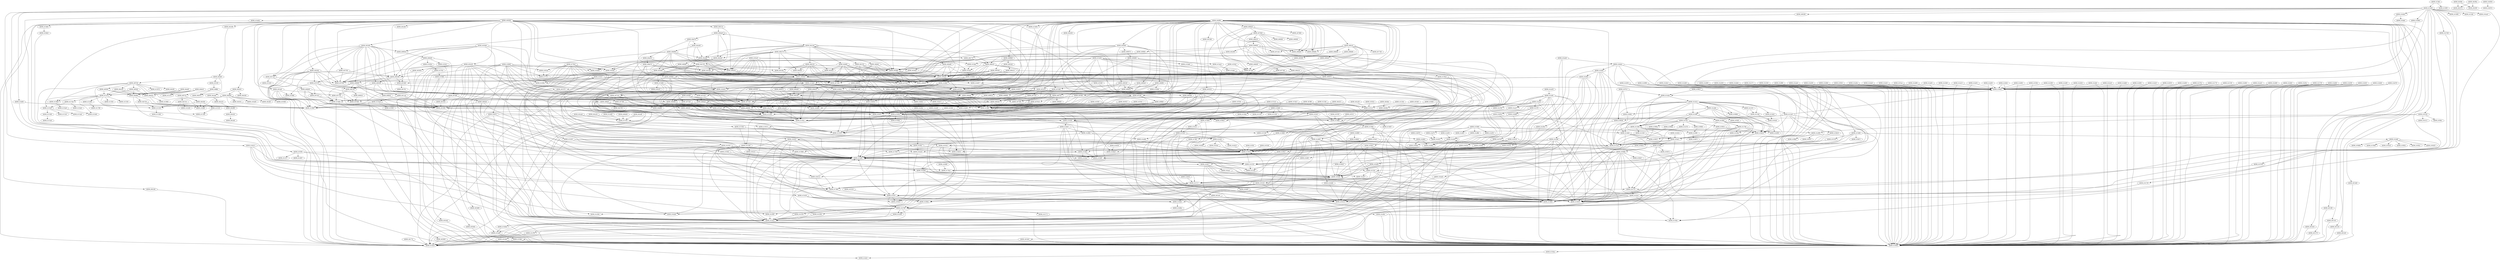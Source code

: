 DiGraph CallGraph{
ADDR_41d3af->ADDR_413625
ADDR_41e082->ADDR_41dc67
ADDR_41e082->ADDR_415b3a
ADDR_41e082->ADDR_41bb3e
ADDR_41e082->ADDR_41e2d8
ADDR_41e082->ADDR_415b8c
ADDR_41e082->ADDR_413625
ADDR_41e082->ADDR_41e39c
ADDR_41f3a0->ADDR_412ff9
ADDR_41f3a0->ADDR_407aa0
ADDR_41e878->ADDR_41968c
ADDR_41e878->ADDR_413004
ADDR_41d870->ADDR_41e432
ADDR_40eef0->ADDR_40e620
ADDR_40eef0->ADDR_412a70
ADDR_40eef0->ADDR_40e860
ADDR_40eef0->ADDR_412c70
ADDR_415680->ADDR_41af72
ADDR_415680->ADDR_41af59
ADDR_415680->ADDR_41af8b
ADDR_415680->ADDR_41c4b5
ADDR_415680->ADDR_41af42
ADDR_415680->ADDR_41a000
ADDR_415680->ADDR_413004
ADDR_41e39c->ADDR_413625
ADDR_4131c2->ADDR_413148
ADDR_41519c->ADDR_415665
ADDR_41519c->ADDR_415620
ADDR_41519c->ADDR_41a427
ADDR_41519c->ADDR_419c1d
ADDR_41519c->ADDR_419cf6
ADDR_413e04->ADDR_4131f4
ADDR_413e04->ADDR_4142f1
ADDR_413e04->ADDR_413f3a
ADDR_413e04->ADDR_41398b
ADDR_413e04->ADDR_4130de
ADDR_413e04->ADDR_4195d7
ADDR_41be17->ADDR_41bd01
ADDR_407130->ADDR_407d00
ADDR_407130->ADDR_413d0c
ADDR_41ef28->ADDR_41968c
ADDR_41ef28->ADDR_413004
ADDR_41e998->ADDR_41968c
ADDR_41e998->ADDR_413004
ADDR_4125e0->ADDR_412580
ADDR_4125e0->ADDR_4114a0
ADDR_4125e0->ADDR_4113c0
ADDR_41af8b->ADDR_41ae50
ADDR_40c650->ADDR_4068d0
ADDR_41da2d->ADDR_415b8c
ADDR_41da2d->ADDR_415b3a
ADDR_41da2d->ADDR_415b9f
ADDR_41c5a9->ADDR_41968c
ADDR_41c5a9->ADDR_413f3a
ADDR_41c5a9->ADDR_419b33
ADDR_41c5a9->ADDR_4199e3
ADDR_41c5a9->ADDR_419b20
ADDR_41c5a9->ADDR_4152c9
ADDR_41c5a9->ADDR_413004
ADDR_411d00->ADDR_411780
ADDR_41f200->ADDR_401000
ADDR_41f200->ADDR_41398b
ADDR_41c06a->ADDR_41bf15
ADDR_41e6a5->ADDR_41968c
ADDR_41e6a5->ADDR_413004
ADDR_41c4b5->ADDR_415665
ADDR_41c4b5->ADDR_415620
ADDR_41c4b5->ADDR_419631
ADDR_41c4b5->ADDR_419ae7
ADDR_413da7->ADDR_412ff9
ADDR_413da7->ADDR_413d97
ADDR_40af60->ADDR_40c5d0
ADDR_40af60->ADDR_412ff9
ADDR_40af60->ADDR_4068c0
ADDR_40af60->ADDR_40c650
ADDR_40af60->ADDR_403860
ADDR_40af60->ADDR_4068d0
ADDR_40af60->ADDR_4074c0
ADDR_40af60->ADDR_406a40
ADDR_40af60->ADDR_4073e0
ADDR_412e59->ADDR_41494a
ADDR_412e59->ADDR_41479b
ADDR_412e59->ADDR_4144b5
ADDR_419b33->ADDR_415620
ADDR_419b33->ADDR_419ae7
ADDR_413bc5->ADDR_415b3a
ADDR_413bc5->ADDR_41510e
ADDR_413bc5->ADDR_4178a5
ADDR_413bc5->ADDR_413625
ADDR_413bc5->ADDR_415bb2
ADDR_413bc5->ADDR_415b8c
ADDR_413bc5->ADDR_41519c
ADDR_413bc5->ADDR_4152c9
ADDR_419c34->ADDR_415620
ADDR_419c34->ADDR_415b8c
ADDR_419c34->ADDR_417860
ADDR_419c34->ADDR_413625
ADDR_419c34->ADDR_419c1d
ADDR_419c34->ADDR_415665
ADDR_419c34->ADDR_41479b
ADDR_419c34->ADDR_419cf6
ADDR_419c34->ADDR_41494a
ADDR_419c34->ADDR_4144b5
ADDR_4068d0->ADDR_409d70
ADDR_4068d0->ADDR_407540
ADDR_4068d0->ADDR_412ff9
ADDR_4068d0->ADDR_407590
ADDR_4068d0->ADDR_408ad0
ADDR_4068d0->ADDR_4074c0
ADDR_401b50->ADDR_413004
ADDR_41494a->ADDR_41479b
ADDR_41494a->ADDR_41a3e8
ADDR_413148->ADDR_413625
ADDR_407e50->ADDR_40ca7b
ADDR_407e50->ADDR_4084a0
ADDR_406810->ADDR_404f80
ADDR_406810->ADDR_4071c0
ADDR_406810->ADDR_4075d0
ADDR_40c8ee->ADDR_412ff9
ADDR_40c8ee->ADDR_40c84e
ADDR_407d10->ADDR_407d00
ADDR_407d10->ADDR_413d0c
ADDR_41ecd8->ADDR_41968c
ADDR_41ecd8->ADDR_413004
ADDR_40ebc0->ADDR_40e620
ADDR_40ebc0->ADDR_412a70
ADDR_40ebc0->ADDR_40e860
ADDR_40ebc0->ADDR_412c70
ADDR_41db5c->ADDR_41e04c
ADDR_408fa0->ADDR_40a730
ADDR_408fa0->ADDR_407ea0
ADDR_408fa0->ADDR_412ff9
ADDR_408fa0->ADDR_413f3a
ADDR_408fa0->ADDR_40a660
ADDR_408fa0->ADDR_40ca7b
ADDR_408fa0->ADDR_413220
ADDR_41e2d8->ADDR_415620
ADDR_41e2d8->ADDR_41da96
ADDR_41e2d8->ADDR_415b3a
ADDR_41e2d8->ADDR_41e23c
ADDR_41e2d8->ADDR_41db35
ADDR_41e2d8->ADDR_415665
ADDR_41e2d8->ADDR_415b8c
ADDR_41e2d8->ADDR_415b9f
ADDR_40cac8->ADDR_413f3a
ADDR_40cac8->ADDR_413166
ADDR_413d81->ADDR_4194b2
ADDR_408920->ADDR_407d00
ADDR_41dd17->ADDR_415620
ADDR_41dd17->ADDR_41bb0f
ADDR_41dd17->ADDR_419cf6
ADDR_41dd17->ADDR_415665
ADDR_41dd17->ADDR_419c1d
ADDR_41dd17->ADDR_41dccf
ADDR_41dd17->ADDR_41baa1
ADDR_41dccf->ADDR_41dc67
ADDR_41dccf->ADDR_41dd17
ADDR_41dccf->ADDR_41e163
ADDR_41dccf->ADDR_41bb3e
ADDR_40c9fe->ADDR_40c974
ADDR_40c9fe->ADDR_40c90f
ADDR_402d80->ADDR_413004
ADDR_412520->ADDR_411340
ADDR_401fe0->ADDR_4131c2
ADDR_41f3fc->ADDR_413625
ADDR_416c1e->ADDR_415b8c
ADDR_416c1e->ADDR_4195d7
ADDR_41e163->ADDR_415620
ADDR_41e163->ADDR_41da96
ADDR_41e163->ADDR_415b3a
ADDR_41e163->ADDR_41db35
ADDR_41e163->ADDR_415665
ADDR_41e163->ADDR_415b8c
ADDR_41e163->ADDR_41da2d
ADDR_41e163->ADDR_415b9f
ADDR_41e609->ADDR_41968c
ADDR_41e609->ADDR_413004
ADDR_4020f0->ADDR_412ff9
ADDR_4020f0->ADDR_407350
ADDR_4020f0->ADDR_40ca7b
ADDR_4020f0->ADDR_408e80
ADDR_4020f0->ADDR_4084a0
ADDR_4020f0->ADDR_413f90
ADDR_4020f0->ADDR_413ec0
ADDR_413c93->ADDR_415b8c
ADDR_413c93->ADDR_41793f
ADDR_413c93->ADDR_419243
ADDR_413c93->ADDR_413ec0
ADDR_407aa0->ADDR_412ff9
ADDR_407aa0->ADDR_4074c0
ADDR_407aa0->ADDR_406a40
ADDR_414739->ADDR_4145cd
ADDR_4127e0->ADDR_4116a0
ADDR_4127e0->ADDR_4125e0
ADDR_419931->ADDR_4152c9
ADDR_419931->ADDR_419b33
ADDR_41aa27->ADDR_415d39
ADDR_404260->ADDR_413ec0
ADDR_404260->ADDR_412ff9
ADDR_404260->ADDR_407350
ADDR_404260->ADDR_407070
ADDR_404260->ADDR_407050
ADDR_404260->ADDR_408e80
ADDR_404260->ADDR_413f90
ADDR_404260->ADDR_413004
ADDR_404260->ADDR_406590
ADDR_4075d0->ADDR_407ef0
ADDR_4075d0->ADDR_40ca7b
ADDR_4029b0->ADDR_407380
ADDR_4029b0->ADDR_412ff9
ADDR_4029b0->ADDR_407350
ADDR_4029b0->ADDR_407070
ADDR_4029b0->ADDR_407050
ADDR_4029b0->ADDR_408950
ADDR_4029b0->ADDR_406590
ADDR_40a140->ADDR_40af60
ADDR_40a140->ADDR_40b570
ADDR_40a140->ADDR_40c220
ADDR_40a140->ADDR_40bfe0
ADDR_40a140->ADDR_404ed0
ADDR_40a140->ADDR_40aed0
ADDR_40a140->ADDR_409a50
ADDR_40a140->ADDR_40a140
ADDR_40a140->ADDR_40b250
ADDR_40a140->ADDR_403860
ADDR_40a140->ADDR_4073e0
ADDR_40a140->ADDR_40be20
ADDR_40a140->ADDR_40a5e0
ADDR_4080a0->ADDR_401000
ADDR_4080a0->ADDR_401070
ADDR_4080a0->ADDR_408630
ADDR_41af59->ADDR_41d985
ADDR_414e4b->ADDR_4178a5
ADDR_4041d0->ADDR_413ec0
ADDR_40ffb0->ADDR_40f710
ADDR_40ffb0->ADDR_40e670
ADDR_40f300->ADDR_40e620
ADDR_40f300->ADDR_412a70
ADDR_40f300->ADDR_40e860
ADDR_41a6e7->ADDR_415620
ADDR_41a6e7->ADDR_414757
ADDR_41a6e7->ADDR_41a69a
ADDR_41a6e7->ADDR_419cf6
ADDR_41a6e7->ADDR_415665
ADDR_41a6e7->ADDR_4152c9
ADDR_41a6e7->ADDR_419c1d
ADDR_401270->ADDR_413004
ADDR_41d743->ADDR_41d00f
ADDR_41d743->ADDR_4142f1
ADDR_41d743->ADDR_413ec0
ADDR_41d743->ADDR_41e020
ADDR_41d743->ADDR_413004
ADDR_402830->ADDR_413004
ADDR_402830->ADDR_406590
ADDR_403c80->ADDR_408690
ADDR_403c80->ADDR_412ff9
ADDR_403c80->ADDR_408fa0
ADDR_403c80->ADDR_4010d0
ADDR_403c80->ADDR_4027a0
ADDR_403c80->ADDR_407350
ADDR_403c80->ADDR_407050
ADDR_403c80->ADDR_408950
ADDR_403c80->ADDR_4072c0
ADDR_403c80->ADDR_413f90
ADDR_403c80->ADDR_413ec0
ADDR_403c80->ADDR_408160
ADDR_403c80->ADDR_413004
ADDR_4088c0->ADDR_401000
ADDR_41f339->ADDR_41398b
ADDR_401d40->ADDR_413ec0
ADDR_401d40->ADDR_413004
ADDR_411320->ADDR_411060
ADDR_41e23c->ADDR_41d9a7
ADDR_41e23c->ADDR_41da2d
ADDR_41e23c->ADDR_415bb2
ADDR_41d9a7->ADDR_415b8c
ADDR_41d9a7->ADDR_415b9f
ADDR_409960->ADDR_413e04
ADDR_409960->ADDR_407910
ADDR_409960->ADDR_404f80
ADDR_409960->ADDR_413166
ADDR_409960->ADDR_413f3a
ADDR_409960->ADDR_4073e0
ADDR_40ca59->ADDR_4131c2
ADDR_4178f1->ADDR_419243
ADDR_41a7f3->ADDR_41d6fd
ADDR_41a7f3->ADDR_413ec0
ADDR_41a7f3->ADDR_41d82a
ADDR_41a7f3->ADDR_413004
ADDR_41bf15->ADDR_415b8c
ADDR_41bf15->ADDR_415d39
ADDR_41bf15->ADDR_415b3a
ADDR_41bf15->ADDR_413ec0
ADDR_40cb36->ADDR_413e04
ADDR_402900->ADDR_413ec0
ADDR_402900->ADDR_413004
ADDR_41d516->ADDR_41d00f
ADDR_41d516->ADDR_4142f1
ADDR_41d516->ADDR_41e020
ADDR_41d516->ADDR_413004
ADDR_409ed0->ADDR_412ff9
ADDR_40caab->ADDR_4131f4
ADDR_41ed58->ADDR_41968c
ADDR_41ed58->ADDR_413004
ADDR_41dbcb->ADDR_415620
ADDR_41dbcb->ADDR_419cf6
ADDR_41dbcb->ADDR_415665
ADDR_41dbcb->ADDR_41e0ef
ADDR_41dbcb->ADDR_413625
ADDR_41dbcb->ADDR_419c1d
ADDR_41318d->ADDR_413108
ADDR_41318d->ADDR_413148
ADDR_41ebd4->ADDR_41968c
ADDR_41ebd4->ADDR_413004
ADDR_41ec72->ADDR_41968c
ADDR_41ec72->ADDR_413004
ADDR_40e560->ADDR_410df0
ADDR_40e560->ADDR_412520
ADDR_40e560->ADDR_411320
ADDR_41e540->ADDR_41968c
ADDR_41e540->ADDR_413004
ADDR_41ef88->ADDR_41968c
ADDR_41ef88->ADDR_413004
ADDR_403a30->ADDR_402830
ADDR_403a30->ADDR_402d80
ADDR_403a30->ADDR_413625
ADDR_403a30->ADDR_412ff9
ADDR_403a30->ADDR_4028a0
ADDR_403a30->ADDR_402e40
ADDR_403a30->ADDR_407350
ADDR_403a30->ADDR_407bf0
ADDR_403a30->ADDR_407050
ADDR_403a30->ADDR_402640
ADDR_403a30->ADDR_4072c0
ADDR_403a30->ADDR_413f90
ADDR_403a30->ADDR_402900
ADDR_403a30->ADDR_413004
ADDR_41c2e6->ADDR_419540
ADDR_40cbf0->ADDR_4101f0
ADDR_40cbf0->ADDR_40f740
ADDR_40cbf0->ADDR_40e670
ADDR_415bd5->ADDR_41b989
ADDR_415bd5->ADDR_41b8ea
ADDR_415bd5->ADDR_41b816
ADDR_415bd5->ADDR_41bb3e
ADDR_415bd5->ADDR_415b8c
ADDR_415bd5->ADDR_41b02f
ADDR_415bd5->ADDR_41b933
ADDR_41eaed->ADDR_41968c
ADDR_41eaed->ADDR_413004
ADDR_41986b->ADDR_419b33
ADDR_4139a2->ADDR_415b8c
ADDR_4139a2->ADDR_415bd5
ADDR_4139a2->ADDR_415b3a
ADDR_41ed28->ADDR_41968c
ADDR_41ed28->ADDR_413004
ADDR_4077d0->ADDR_4074c0
ADDR_4077d0->ADDR_406a40
ADDR_4077d0->ADDR_407650
ADDR_41d82a->ADDR_415d39
ADDR_41d82a->ADDR_41d743
ADDR_401000->ADDR_413f3a
ADDR_40b890->ADDR_40c460
ADDR_40b890->ADDR_40aed0
ADDR_40b890->ADDR_409a50
ADDR_40b890->ADDR_4068c0
ADDR_40b890->ADDR_403860
ADDR_40b890->ADDR_412ff9
ADDR_40b890->ADDR_4074c0
ADDR_40b890->ADDR_406a40
ADDR_40b890->ADDR_4073e0
ADDR_415ae8->ADDR_4159bf
ADDR_408810->ADDR_407d00
ADDR_408810->ADDR_413d0c
ADDR_40c540->ADDR_4068d0
ADDR_41b816->ADDR_415620
ADDR_41b816->ADDR_41da96
ADDR_41b816->ADDR_415b3a
ADDR_41b816->ADDR_41db35
ADDR_41b816->ADDR_415665
ADDR_41b816->ADDR_415b8c
ADDR_41b816->ADDR_415b9f
ADDR_41b816->ADDR_41b119
ADDR_41f1d0->ADDR_41398b
ADDR_41f1d0->ADDR_407d80
ADDR_41d6fd->ADDR_415d39
ADDR_41d6fd->ADDR_41d516
ADDR_41e8b8->ADDR_41968c
ADDR_41e8b8->ADDR_413004
ADDR_40ca5e->ADDR_4131f4
ADDR_4087a0->ADDR_40cac8
ADDR_4087a0->ADDR_413220
ADDR_413004->ADDR_4158aa
ADDR_4093f0->ADDR_4068d0
ADDR_41f280->ADDR_41398b
ADDR_41f280->ADDR_413f3a
ADDR_41f280->ADDR_413166
ADDR_41f280->ADDR_413e04
ADDR_413b1f->ADDR_413b00
ADDR_413b1f->ADDR_4152c9
ADDR_413b1f->ADDR_414723
ADDR_413b1f->ADDR_415620
ADDR_41e020->ADDR_41dba0
ADDR_41f041->ADDR_41968c
ADDR_41f041->ADDR_413004
ADDR_4158aa->ADDR_41afa2
ADDR_4185ad->ADDR_417972
ADDR_414748->ADDR_4145cd
ADDR_41d8d5->ADDR_41d9a4
ADDR_41d8d5->ADDR_41d985
ADDR_413b60->ADDR_41510e
ADDR_413b60->ADDR_4150ee
ADDR_413b60->ADDR_413b1f
ADDR_413b60->ADDR_415142
ADDR_413b60->ADDR_4152e3
ADDR_413b60->ADDR_415108
ADDR_415e56->ADDR_41bd01
ADDR_415e56->ADDR_415d39
ADDR_415e56->ADDR_415b3a
ADDR_415e56->ADDR_417860
ADDR_415e56->ADDR_41be31
ADDR_415e56->ADDR_416a80
ADDR_415e56->ADDR_413625
ADDR_415e56->ADDR_415b8c
ADDR_415e56->ADDR_415def
ADDR_415e56->ADDR_41be80
ADDR_415e56->ADDR_41bceb
ADDR_415e56->ADDR_415dc0
ADDR_415e56->ADDR_413004
ADDR_408630->ADDR_408810
ADDR_408630->ADDR_408890
ADDR_40e860->ADDR_413f90
ADDR_40e860->ADDR_40e750
ADDR_40e860->ADDR_413ec0
ADDR_415b9f->ADDR_415250
ADDR_4178a5->ADDR_416c1e
ADDR_41ea9a->ADDR_41968c
ADDR_41ea9a->ADDR_413004
ADDR_406590->ADDR_408160
ADDR_406590->ADDR_408690
ADDR_406590->ADDR_4010d0
ADDR_406590->ADDR_407050
ADDR_40cc90->ADDR_40cbf0
ADDR_41d00f->ADDR_413625
ADDR_41bb0f->ADDR_419c1d
ADDR_409d70->ADDR_404f80
ADDR_409d70->ADDR_409ed0
ADDR_409d70->ADDR_413f3a
ADDR_409d70->ADDR_408200
ADDR_408450->ADDR_413f3a
ADDR_408450->ADDR_413166
ADDR_408450->ADDR_413e04
ADDR_41c78e->ADDR_415620
ADDR_41c78e->ADDR_41e000
ADDR_41c78e->ADDR_413220
ADDR_41c78e->ADDR_419b33
ADDR_41c78e->ADDR_415665
ADDR_41c78e->ADDR_419ae7
ADDR_41c78e->ADDR_41c50a
ADDR_4136bf->ADDR_415b8c
ADDR_4136bf->ADDR_415bd5
ADDR_4136bf->ADDR_415b3a
ADDR_41be69->ADDR_41be31
ADDR_41e4a0->ADDR_41968c
ADDR_41e4a0->ADDR_413004
ADDR_419ae7->ADDR_415665
ADDR_419ae7->ADDR_415620
ADDR_419ae7->ADDR_41cfdc
ADDR_419ae7->ADDR_4152c9
ADDR_412580->ADDR_4123a0
ADDR_41515f->ADDR_419bc6
ADDR_41af26->ADDR_41ae50
ADDR_413d0c->ADDR_415b8c
ADDR_413d0c->ADDR_413f90
ADDR_413d0c->ADDR_415b3a
ADDR_413d0c->ADDR_413ec0
ADDR_40bfe0->ADDR_412ff9
ADDR_40bfe0->ADDR_4068c0
ADDR_40bfe0->ADDR_403860
ADDR_40bfe0->ADDR_4074c0
ADDR_40bfe0->ADDR_406a40
ADDR_40bfe0->ADDR_4073e0
ADDR_402ae0->ADDR_401000
ADDR_402ae0->ADDR_413e04
ADDR_402ae0->ADDR_407130
ADDR_402ae0->ADDR_412ff9
ADDR_402ae0->ADDR_413f90
ADDR_402ae0->ADDR_41369f
ADDR_41398b->ADDR_41394f
ADDR_41d418->ADDR_413625
ADDR_41ddfa->ADDR_41b989
ADDR_41ddfa->ADDR_41b8ea
ADDR_41ddfa->ADDR_41b816
ADDR_41ddfa->ADDR_41bb3e
ADDR_41ddfa->ADDR_415b8c
ADDR_41ddfa->ADDR_41b02f
ADDR_41ddfa->ADDR_41b933
ADDR_414df3->ADDR_413f90
ADDR_414df3->ADDR_417860
ADDR_407ea0->ADDR_413f3a
ADDR_407ea0->ADDR_413166
ADDR_407ea0->ADDR_413e04
ADDR_41cb14->ADDR_41c4b5
ADDR_41cb14->ADDR_41986b
ADDR_41cb14->ADDR_41ca0d
ADDR_41cb14->ADDR_413f3a
ADDR_41cb14->ADDR_41c99f
ADDR_41cb14->ADDR_41c533
ADDR_41cb14->ADDR_419638
ADDR_41cb14->ADDR_419b33
ADDR_41cb14->ADDR_413166
ADDR_41cb14->ADDR_419ae7
ADDR_41cb14->ADDR_41e000
ADDR_41cb14->ADDR_41c5a9
ADDR_41cb14->ADDR_41c2e6
ADDR_41cb14->ADDR_4152c9
ADDR_41cb14->ADDR_41c394
ADDR_41cb14->ADDR_413dc8
ADDR_4137b5->ADDR_415b8c
ADDR_4137b5->ADDR_415b3a
ADDR_4137b5->ADDR_4136bf
ADDR_413d01->ADDR_412ff9
ADDR_407650->ADDR_412ff9
ADDR_41dc67->ADDR_41b816
ADDR_41dc67->ADDR_41bb3e
ADDR_41a0bc->ADDR_4150dc
ADDR_41a0bc->ADDR_413004
ADDR_41ba60->ADDR_419cf6
ADDR_41cf90->ADDR_41d97c
ADDR_407d00->ADDR_401000
ADDR_406f90->ADDR_401000
ADDR_406f90->ADDR_408630
ADDR_406f90->ADDR_413d0c
ADDR_406f90->ADDR_41384b
ADDR_41cfdc->ADDR_4159bf
ADDR_41cfdc->ADDR_419d8b
ADDR_41cfdc->ADDR_414723
ADDR_41cfdc->ADDR_419d7e
ADDR_41a78f->ADDR_413ec0
ADDR_41990a->ADDR_4152c9
ADDR_40c952->ADDR_412ff9
ADDR_4028a0->ADDR_413004
ADDR_4028a0->ADDR_406590
ADDR_41470d->ADDR_4145cd
ADDR_40f5b0->ADDR_40e620
ADDR_40f5b0->ADDR_412a70
ADDR_40f5b0->ADDR_40e860
ADDR_4144df->ADDR_419f2e
ADDR_4144df->ADDR_419d29
ADDR_4144df->ADDR_4150dc
ADDR_4144df->ADDR_419b6b
ADDR_4144df->ADDR_4159b0
ADDR_4144df->ADDR_4195c8
ADDR_4144df->ADDR_419f3d
ADDR_41ee41->ADDR_41968c
ADDR_41ee41->ADDR_413004
ADDR_41a69a->ADDR_41a427
ADDR_41a69a->ADDR_41a4b6
ADDR_41a69a->ADDR_41a54f
ADDR_40cf10->ADDR_413f90
ADDR_413d97->ADDR_4194cc
ADDR_414b13->ADDR_4178a5
ADDR_414b13->ADDR_41a36a
ADDR_414b13->ADDR_41a385
ADDR_414b13->ADDR_413625
ADDR_414b13->ADDR_415ae8
ADDR_40c460->ADDR_404f80
ADDR_40c460->ADDR_4068d0
ADDR_40c460->ADDR_4073e0
ADDR_41f1aa->ADDR_41968c
ADDR_41f1aa->ADDR_413004
ADDR_402410->ADDR_407230
ADDR_402410->ADDR_4082e0
ADDR_402410->ADDR_413ec0
ADDR_402410->ADDR_40ca7b
ADDR_402410->ADDR_409ed0
ADDR_40b250->ADDR_40c6e0
ADDR_40b250->ADDR_412ff9
ADDR_40b250->ADDR_40c540
ADDR_40b250->ADDR_4068c0
ADDR_40b250->ADDR_403860
ADDR_40b250->ADDR_4068d0
ADDR_40b250->ADDR_4074c0
ADDR_40b250->ADDR_406a40
ADDR_40b250->ADDR_4073e0
ADDR_41ed90->ADDR_41968c
ADDR_41ed90->ADDR_413004
ADDR_4197cc->ADDR_419638
ADDR_4197cc->ADDR_41cea6
ADDR_4197cc->ADDR_4196f5
ADDR_4197cc->ADDR_413004
ADDR_40c6e0->ADDR_4068d0
ADDR_4196f5->ADDR_4152c9
ADDR_41ca0d->ADDR_4196f5
ADDR_41ca0d->ADDR_41986b
ADDR_41ca0d->ADDR_41c99f
ADDR_41ca0d->ADDR_419b33
ADDR_41ca0d->ADDR_4150dc
ADDR_41ca0d->ADDR_4152c9
ADDR_40b770->ADDR_40be20
ADDR_4144d6->ADDR_419c1d
ADDR_4082e0->ADDR_413e04
ADDR_4082e0->ADDR_407ea0
ADDR_4082e0->ADDR_412ff9
ADDR_4082e0->ADDR_413166
ADDR_4082e0->ADDR_413f3a
ADDR_4082e0->ADDR_413f90
ADDR_4091b0->ADDR_409c10
ADDR_41860f->ADDR_415d39
ADDR_41860f->ADDR_415b3a
ADDR_41860f->ADDR_417860
ADDR_41860f->ADDR_417972
ADDR_41860f->ADDR_41c06a
ADDR_41860f->ADDR_41be31
ADDR_41860f->ADDR_416a80
ADDR_41860f->ADDR_413625
ADDR_41860f->ADDR_415b8c
ADDR_41860f->ADDR_41be80
ADDR_41860f->ADDR_41bb3e
ADDR_41860f->ADDR_41bceb
ADDR_41860f->ADDR_4185ad
ADDR_41860f->ADDR_413004
ADDR_4015f0->ADDR_413004
ADDR_41b933->ADDR_415b8c
ADDR_41b933->ADDR_415b3a
ADDR_40a070->ADDR_40a750
ADDR_40a070->ADDR_40ae20
ADDR_40a070->ADDR_40acd0
ADDR_402700->ADDR_413004
ADDR_402700->ADDR_407050
ADDR_402700->ADDR_406590
ADDR_41f41b->ADDR_4131c2
ADDR_41ae26->ADDR_41ac8c
ADDR_409600->ADDR_409870
ADDR_409600->ADDR_406b80
ADDR_409600->ADDR_40a580
ADDR_409600->ADDR_406b60
ADDR_409600->ADDR_409960
ADDR_409600->ADDR_409f00
ADDR_409600->ADDR_407cc0
ADDR_409600->ADDR_413f3a
ADDR_409600->ADDR_406c20
ADDR_409600->ADDR_4077d0
ADDR_41382e->ADDR_4137b5
ADDR_408000->ADDR_413f3a
ADDR_408000->ADDR_413166
ADDR_408000->ADDR_413e04
ADDR_41bd01->ADDR_415b8c
ADDR_41bd01->ADDR_415d39
ADDR_41bd01->ADDR_41be31
ADDR_406ba0->ADDR_407860
ADDR_406ba0->ADDR_412ff9
ADDR_406ba0->ADDR_4076b0
ADDR_406ba0->ADDR_406b00
ADDR_406ba0->ADDR_407aa0
ADDR_403350->ADDR_412ff9
ADDR_403350->ADDR_406720
ADDR_403350->ADDR_407350
ADDR_403350->ADDR_408e80
ADDR_403350->ADDR_4072c0
ADDR_403350->ADDR_413004
ADDR_4198de->ADDR_4152c9
ADDR_404f90->ADDR_4013c0
ADDR_404f90->ADDR_406ba0
ADDR_404f90->ADDR_412ff9
ADDR_404f90->ADDR_4028a0
ADDR_404f90->ADDR_406cc0
ADDR_404f90->ADDR_409580
ADDR_404f90->ADDR_407350
ADDR_404f90->ADDR_4089b0
ADDR_404f90->ADDR_408950
ADDR_404f90->ADDR_4068d0
ADDR_404f90->ADDR_4020f0
ADDR_404f90->ADDR_401d40
ADDR_404f90->ADDR_401b50
ADDR_404f90->ADDR_406a40
ADDR_404f90->ADDR_406720
ADDR_404f90->ADDR_406b80
ADDR_404f90->ADDR_401c50
ADDR_404f90->ADDR_406b60
ADDR_404f90->ADDR_4035d0
ADDR_404f90->ADDR_407aa0
ADDR_404f90->ADDR_4072c0
ADDR_404f90->ADDR_403860
ADDR_404f90->ADDR_40ca7b
ADDR_404f90->ADDR_413f90
ADDR_404f90->ADDR_40cb36
ADDR_404f90->ADDR_402c40
ADDR_404f90->ADDR_4038d0
ADDR_404f90->ADDR_406590
ADDR_404f90->ADDR_409ed0
ADDR_404f90->ADDR_413e04
ADDR_404f90->ADDR_404f80
ADDR_404f90->ADDR_4068c0
ADDR_404f90->ADDR_413d01
ADDR_404f90->ADDR_407650
ADDR_404f90->ADDR_407050
ADDR_404f90->ADDR_4015f0
ADDR_404f90->ADDR_4014d0
ADDR_404f90->ADDR_407d80
ADDR_404f90->ADDR_4074c0
ADDR_404f90->ADDR_402360
ADDR_404f90->ADDR_413bc5
ADDR_404f90->ADDR_408200
ADDR_404f90->ADDR_406f90
ADDR_404f90->ADDR_4016e0
ADDR_404f90->ADDR_401270
ADDR_404f90->ADDR_407ef0
ADDR_404f90->ADDR_413004
ADDR_404f90->ADDR_413ec0
ADDR_4094c0->ADDR_4068d0
ADDR_407bf0->ADDR_401020
ADDR_407bf0->ADDR_408cb0
ADDR_408d60->ADDR_401000
ADDR_408d60->ADDR_408630
ADDR_408d60->ADDR_413ae3
ADDR_408d60->ADDR_413de8
ADDR_402020->ADDR_412ff9
ADDR_402020->ADDR_407e50
ADDR_402020->ADDR_413ec0
ADDR_41afaa->ADDR_415b8c
ADDR_41afaa->ADDR_41da2d
ADDR_41afaa->ADDR_415bb2
ADDR_41b02f->ADDR_415620
ADDR_41b02f->ADDR_41da96
ADDR_41b02f->ADDR_415b3a
ADDR_41b02f->ADDR_41db35
ADDR_41b02f->ADDR_415665
ADDR_41b02f->ADDR_415b8c
ADDR_41b02f->ADDR_415b9f
ADDR_41b02f->ADDR_41afaa
ADDR_41ea65->ADDR_41968c
ADDR_41ea65->ADDR_413004
ADDR_41e5b9->ADDR_41968c
ADDR_41e5b9->ADDR_413004
ADDR_41be31->ADDR_415d39
ADDR_4144cd->ADDR_419cf6
ADDR_4152e3->ADDR_415620
ADDR_4152e3->ADDR_419cf6
ADDR_4152e3->ADDR_415665
ADDR_4152e3->ADDR_41a4b6
ADDR_4152e3->ADDR_413625
ADDR_4152e3->ADDR_41a54f
ADDR_4152e3->ADDR_419c1d
ADDR_414757->ADDR_41479b
ADDR_414757->ADDR_41494a
ADDR_414757->ADDR_414723
ADDR_402360->ADDR_402020
ADDR_4128b0->ADDR_4124a0
ADDR_41a983->ADDR_415620
ADDR_41a983->ADDR_414757
ADDR_41a983->ADDR_413625
ADDR_41a983->ADDR_415665
ADDR_41a983->ADDR_419cf6
ADDR_41a983->ADDR_4152c9
ADDR_41a983->ADDR_419c1d
ADDR_41e036->ADDR_41dba0
ADDR_4076b0->ADDR_413e04
ADDR_4076b0->ADDR_412ff9
ADDR_4076b0->ADDR_407aa0
ADDR_4076b0->ADDR_413166
ADDR_4076b0->ADDR_408060
ADDR_4076b0->ADDR_408c20
ADDR_4076b0->ADDR_413f3a
ADDR_4076b0->ADDR_406b60
ADDR_4076b0->ADDR_408080
ADDR_41a000->ADDR_419fb0
ADDR_41a000->ADDR_419f70
ADDR_4011a0->ADDR_401000
ADDR_4011a0->ADDR_4135ad
ADDR_41b98f->ADDR_4178a5
ADDR_407230->ADDR_4082e0
ADDR_407230->ADDR_40ca7b
ADDR_40bf40->ADDR_40c460
ADDR_40bf40->ADDR_409a50
ADDR_408890->ADDR_407d00
ADDR_41ea12->ADDR_41968c
ADDR_41ea12->ADDR_413004
ADDR_41ee01->ADDR_41968c
ADDR_41ee01->ADDR_413004
ADDR_41d038->ADDR_413625
ADDR_408950->ADDR_408e00
ADDR_40c99a->ADDR_40c974
ADDR_40c99a->ADDR_40c90f
ADDR_408cb0->ADDR_401000
ADDR_408cb0->ADDR_41365f
ADDR_408cb0->ADDR_413625
ADDR_408cb0->ADDR_413c93
ADDR_41f350->ADDR_412ff9
ADDR_41c345->ADDR_4152c9
ADDR_41c345->ADDR_419ae7
ADDR_402f00->ADDR_412ff9
ADDR_402f00->ADDR_407350
ADDR_402f00->ADDR_40ca7b
ADDR_402f00->ADDR_408e80
ADDR_402f00->ADDR_4084a0
ADDR_402f00->ADDR_413ec0
ADDR_402f00->ADDR_413004
ADDR_414983->ADDR_415250
ADDR_413166->ADDR_413108
ADDR_41c2b4->ADDR_4131c2
ADDR_403860->ADDR_406a40
ADDR_403860->ADDR_4074c0
ADDR_403860->ADDR_4068c0
ADDR_403860->ADDR_407650
ADDR_41b119->ADDR_41b933
ADDR_41b119->ADDR_415b3a
ADDR_41b119->ADDR_41be17
ADDR_41b119->ADDR_41dba0
ADDR_41b119->ADDR_41db5c
ADDR_41b119->ADDR_41be69
ADDR_41b119->ADDR_415bb2
ADDR_41b119->ADDR_415b8c
ADDR_41b119->ADDR_415b9f
ADDR_41b119->ADDR_41afaa
ADDR_41b119->ADDR_4152c9
ADDR_41b119->ADDR_413004
ADDR_409ae0->ADDR_40a750
ADDR_409ae0->ADDR_40a070
ADDR_409ae0->ADDR_409ae0
ADDR_409ae0->ADDR_40a140
ADDR_409ae0->ADDR_40a5e0
ADDR_41ee92->ADDR_41968c
ADDR_41ee92->ADDR_413004
ADDR_4038d0->ADDR_409ed0
ADDR_4038d0->ADDR_408540
ADDR_4038d0->ADDR_408970
ADDR_4038d0->ADDR_412ff9
ADDR_4038d0->ADDR_4010d0
ADDR_4038d0->ADDR_402410
ADDR_4038d0->ADDR_4080a0
ADDR_4038d0->ADDR_407050
ADDR_4038d0->ADDR_413004
ADDR_4194b2->ADDR_4192f0
ADDR_41bb3e->ADDR_415b8c
ADDR_41bb3e->ADDR_415b3a
ADDR_406640->ADDR_401000
ADDR_406640->ADDR_407d00
ADDR_406640->ADDR_413d0c
ADDR_406640->ADDR_407d10
ADDR_41e0ef->ADDR_415620
ADDR_41e0ef->ADDR_415b3a
ADDR_41e0ef->ADDR_41bad3
ADDR_41e0ef->ADDR_415665
ADDR_41e0ef->ADDR_415b8c
ADDR_41e0ef->ADDR_41e082
ADDR_41e0ef->ADDR_41ba60
ADDR_40cd80->ADDR_40cd50
ADDR_4131cd->ADDR_412ff9
ADDR_4131cd->ADDR_413148
ADDR_41c2bf->ADDR_412ff9
ADDR_41c2bf->ADDR_4131c2
ADDR_41e9e5->ADDR_41968c
ADDR_41e9e5->ADDR_413004
ADDR_41a385->ADDR_415b8c
ADDR_41a385->ADDR_415b3a
ADDR_412a70->ADDR_4128b0
ADDR_412a70->ADDR_411f50
ADDR_412a70->ADDR_412440
ADDR_412a70->ADDR_4125e0
ADDR_412a70->ADDR_4127e0
ADDR_412a70->ADDR_412330
ADDR_412a70->ADDR_411d00
ADDR_412a70->ADDR_411340
ADDR_41bad3->ADDR_419c1d
ADDR_413013->ADDR_415b8c
ADDR_413013->ADDR_415b3a
ADDR_413013->ADDR_413220
ADDR_408690->ADDR_401000
ADDR_408690->ADDR_408740
ADDR_408690->ADDR_4088c0
ADDR_408690->ADDR_413013
ADDR_408690->ADDR_413d0c
ADDR_4196c2->ADDR_41cea6
ADDR_4196c2->ADDR_413004
ADDR_419983->ADDR_41cf90
ADDR_404440->ADDR_412ff9
ADDR_404440->ADDR_402ae0
ADDR_404440->ADDR_403c80
ADDR_404440->ADDR_407350
ADDR_404440->ADDR_4072c0
ADDR_404440->ADDR_406a40
ADDR_404440->ADDR_409960
ADDR_404440->ADDR_40ccb0
ADDR_404440->ADDR_406b80
ADDR_404440->ADDR_406b60
ADDR_404440->ADDR_4035d0
ADDR_404440->ADDR_407e50
ADDR_404440->ADDR_40cb50
ADDR_404440->ADDR_403860
ADDR_404440->ADDR_403a30
ADDR_404440->ADDR_407d10
ADDR_404440->ADDR_406590
ADDR_404440->ADDR_402ce0
ADDR_404440->ADDR_4068c0
ADDR_404440->ADDR_4027a0
ADDR_404440->ADDR_413d01
ADDR_404440->ADDR_407050
ADDR_404440->ADDR_4074c0
ADDR_404440->ADDR_413f90
ADDR_404440->ADDR_4041d0
ADDR_404440->ADDR_413d81
ADDR_404440->ADDR_402700
ADDR_404440->ADDR_413004
ADDR_404440->ADDR_409110
ADDR_404440->ADDR_404260
ADDR_404440->ADDR_40cc90
ADDR_404440->ADDR_413ec0
ADDR_4073e0->ADDR_413f3a
ADDR_4073e0->ADDR_409e20
ADDR_4073e0->ADDR_408000
ADDR_4073e0->ADDR_40ca7b
ADDR_4073e0->ADDR_407650
ADDR_41e665->ADDR_41968c
ADDR_41e665->ADDR_413004
ADDR_417860->ADDR_4142f1
ADDR_407540->ADDR_408000
ADDR_407540->ADDR_40ca7b
ADDR_41f16b->ADDR_41968c
ADDR_41f16b->ADDR_413004
ADDR_406b00->ADDR_412ff9
ADDR_406b00->ADDR_407aa0
ADDR_40c774->ADDR_413ec0
ADDR_413868->ADDR_41793f
ADDR_413868->ADDR_4178f1
ADDR_41e580->ADDR_41968c
ADDR_41e580->ADDR_413004
ADDR_40c220->ADDR_412ff9
ADDR_40c220->ADDR_4068c0
ADDR_40c220->ADDR_403860
ADDR_40c220->ADDR_4074c0
ADDR_40c220->ADDR_406a40
ADDR_40c220->ADDR_4073e0
ADDR_41e4f0->ADDR_41968c
ADDR_41e4f0->ADDR_413004
ADDR_4014d0->ADDR_413004
ADDR_407d80->ADDR_408200
ADDR_407d80->ADDR_4082e0
ADDR_407d80->ADDR_40ca7b
ADDR_407d80->ADDR_413f90
ADDR_415b3a->ADDR_415b0d
ADDR_410220->ADDR_4142f1
ADDR_41eb3d->ADDR_41968c
ADDR_41eb3d->ADDR_413004
ADDR_41eefe->ADDR_41968c
ADDR_41eefe->ADDR_413004
ADDR_41a54f->ADDR_41d3af
ADDR_41a54f->ADDR_41d418
ADDR_41a54f->ADDR_413625
ADDR_41a54f->ADDR_41d038
ADDR_413dc8->ADDR_419540
ADDR_416a1e->ADDR_415b8c
ADDR_416a1e->ADDR_415b3a
ADDR_4013c0->ADDR_413004
ADDR_40f710->ADDR_40e7c0
ADDR_40f710->ADDR_40e560
ADDR_41c5f2->ADDR_415620
ADDR_41c5f2->ADDR_41990a
ADDR_41c5f2->ADDR_419931
ADDR_41c5f2->ADDR_41c470
ADDR_41c5f2->ADDR_4198de
ADDR_41c5f2->ADDR_41c394
ADDR_41c5f2->ADDR_415665
ADDR_41c5f2->ADDR_41c4b5
ADDR_41c5f2->ADDR_4152c9
ADDR_41c5f2->ADDR_419983
ADDR_41f311->ADDR_41398b
ADDR_4071c0->ADDR_412ff9
ADDR_4071c0->ADDR_413220
ADDR_40cb15->ADDR_412ff9
ADDR_40cb15->ADDR_4131c2
ADDR_408b00->ADDR_4093f0
ADDR_419d8b->ADDR_415620
ADDR_419d8b->ADDR_415b3a
ADDR_419d8b->ADDR_415250
ADDR_419d8b->ADDR_4150dc
ADDR_419d8b->ADDR_415665
ADDR_419d8b->ADDR_415b8c
ADDR_419d8b->ADDR_419d47
ADDR_419d8b->ADDR_419cf6
ADDR_419d8b->ADDR_414723
ADDR_419d8b->ADDR_419c1d
ADDR_409c10->ADDR_406a40
ADDR_409c10->ADDR_4074c0
ADDR_409c10->ADDR_4068c0
ADDR_409c10->ADDR_4073e0
ADDR_409c10->ADDR_412ff9
ADDR_410240->ADDR_413625
ADDR_41c90d->ADDR_415620
ADDR_41c90d->ADDR_41c78e
ADDR_41c90d->ADDR_415665
ADDR_41c90d->ADDR_419ae7
ADDR_41c90d->ADDR_41c50a
ADDR_41c90d->ADDR_419631
ADDR_4089b0->ADDR_409240
ADDR_4089b0->ADDR_4091b0
ADDR_4074c0->ADDR_412ff9
ADDR_4074c0->ADDR_409580
ADDR_40e620->ADDR_413f90
ADDR_40e620->ADDR_412960
ADDR_409fb0->ADDR_404f80
ADDR_409fb0->ADDR_413220
ADDR_409fb0->ADDR_412ff9
ADDR_41d959->ADDR_41d97b
ADDR_41f406->ADDR_40c84e
ADDR_4016e0->ADDR_413ec0
ADDR_4016e0->ADDR_413004
ADDR_409110->ADDR_409a50
ADDR_409110->ADDR_409ae0
ADDR_4130c2->ADDR_413066
ADDR_419243->ADDR_415b8c
ADDR_419243->ADDR_4142f1
ADDR_419243->ADDR_415b4a
ADDR_419243->ADDR_413625
ADDR_419243->ADDR_4195d7
ADDR_412ff9->ADDR_413625
ADDR_413ae3->ADDR_413a6c
ADDR_402e40->ADDR_413004
ADDR_408e00->ADDR_401000
ADDR_408e00->ADDR_408740
ADDR_408e00->ADDR_4130c2
ADDR_408e00->ADDR_41382e
ADDR_415bb2->ADDR_415b8c
ADDR_415bb2->ADDR_415b9f
ADDR_415bb2->ADDR_415b4a
ADDR_41394f->ADDR_4144d6
ADDR_41394f->ADDR_413868
ADDR_41394f->ADDR_415665
ADDR_41394f->ADDR_415620
ADDR_41394f->ADDR_4144cd
ADDR_41eca8->ADDR_41968c
ADDR_41eca8->ADDR_413004
ADDR_4072c0->ADDR_413f3a
ADDR_4072c0->ADDR_413166
ADDR_4072c0->ADDR_40ca7b
ADDR_4072c0->ADDR_413e04
ADDR_419bc6->ADDR_413625
ADDR_414d45->ADDR_414bef
ADDR_414d45->ADDR_417860
ADDR_408b90->ADDR_4094c0
ADDR_41edb8->ADDR_41968c
ADDR_41edb8->ADDR_413004
ADDR_404ed0->ADDR_4068c0
ADDR_404ed0->ADDR_4074c0
ADDR_404ed0->ADDR_403860
ADDR_404ed0->ADDR_406a40
ADDR_404ed0->ADDR_407650
ADDR_41a228->ADDR_415b8c
ADDR_41a228->ADDR_415b3a
ADDR_415b0d->ADDR_415ae8
ADDR_408ad0->ADDR_408200
ADDR_406c20->ADDR_406a40
ADDR_406c20->ADDR_4074c0
ADDR_406c20->ADDR_4068c0
ADDR_406c20->ADDR_407650
ADDR_41ae50->ADDR_41d9a4
ADDR_41ae50->ADDR_41d985
ADDR_41ae50->ADDR_41ae50
ADDR_41ae50->ADDR_413004
ADDR_408540->ADDR_401000
ADDR_408540->ADDR_408630
ADDR_408540->ADDR_413013
ADDR_408540->ADDR_413d0c
ADDR_41af72->ADDR_41e432
ADDR_4027a0->ADDR_406640
ADDR_4027a0->ADDR_407050
ADDR_4027a0->ADDR_413c65
ADDR_419cf6->ADDR_419c34
ADDR_419cf6->ADDR_414757
ADDR_4159bf->ADDR_41afa2
ADDR_4159bf->ADDR_413ec0
ADDR_4159bf->ADDR_413004
ADDR_4144b5->ADDR_41448a
ADDR_415d39->ADDR_41a6e7
ADDR_415d39->ADDR_4152c9
ADDR_415d39->ADDR_41a983
ADDR_408160->ADDR_401000
ADDR_408160->ADDR_401070
ADDR_408160->ADDR_4011a0
ADDR_408160->ADDR_408740
ADDR_41d02f->ADDR_414757
ADDR_41e961->ADDR_41968c
ADDR_41e961->ADDR_413004
ADDR_415dc0->ADDR_41bb64
ADDR_4084a0->ADDR_413e04
ADDR_4084a0->ADDR_412ff9
ADDR_4084a0->ADDR_413220
ADDR_4084a0->ADDR_413166
ADDR_4084a0->ADDR_40ca7b
ADDR_4084a0->ADDR_413f3a
ADDR_41e4c0->ADDR_41968c
ADDR_41e4c0->ADDR_413004
ADDR_406a40->ADDR_4068c0
ADDR_406a40->ADDR_4073e0
ADDR_406a40->ADDR_407650
ADDR_413e84->ADDR_41968c
ADDR_413e84->ADDR_4199e3
ADDR_413e84->ADDR_413e04
ADDR_413e84->ADDR_419a19
ADDR_413e84->ADDR_413004
ADDR_40ea30->ADDR_40e620
ADDR_40ea30->ADDR_412a70
ADDR_40ea30->ADDR_40e860
ADDR_416ca0->ADDR_41bd01
ADDR_416ca0->ADDR_415d39
ADDR_416ca0->ADDR_415b3a
ADDR_416ca0->ADDR_417860
ADDR_416ca0->ADDR_41be31
ADDR_416ca0->ADDR_416a80
ADDR_416ca0->ADDR_413625
ADDR_416ca0->ADDR_415b8c
ADDR_416ca0->ADDR_415def
ADDR_416ca0->ADDR_41be80
ADDR_416ca0->ADDR_41bceb
ADDR_416ca0->ADDR_415dc0
ADDR_416ca0->ADDR_413004
ADDR_40cb50->ADDR_40e500
ADDR_40cb50->ADDR_40ced0
ADDR_40cb50->ADDR_40d000
ADDR_407380->ADDR_408450
ADDR_407380->ADDR_40ca7b
ADDR_419b20->ADDR_4152c9
ADDR_419b20->ADDR_419ae7
ADDR_406720->ADDR_409d40
ADDR_406720->ADDR_413e04
ADDR_406720->ADDR_413f3a
ADDR_406720->ADDR_407350
ADDR_406720->ADDR_413166
ADDR_406720->ADDR_40ca7b
ADDR_409f00->ADDR_40b770
ADDR_41e918->ADDR_41968c
ADDR_41e918->ADDR_413004
ADDR_40f740->ADDR_40e620
ADDR_40f740->ADDR_40ea30
ADDR_40f740->ADDR_4128b0
ADDR_40f740->ADDR_40f5b0
ADDR_40f740->ADDR_412970
ADDR_40f740->ADDR_40f300
ADDR_40f740->ADDR_40e5f0
ADDR_40f740->ADDR_410df0
ADDR_40f740->ADDR_411320
ADDR_40f740->ADDR_413ec0
ADDR_413108->ADDR_4142f1
ADDR_413108->ADDR_416a80
ADDR_413108->ADDR_416a1e
ADDR_40a580->ADDR_40be20
ADDR_41c470->ADDR_4152c9
ADDR_4101f0->ADDR_40ffb0
ADDR_407ef0->ADDR_408000
ADDR_407ef0->ADDR_409fb0
ADDR_407ef0->ADDR_413f3a
ADDR_407ef0->ADDR_407590
ADDR_407ef0->ADDR_40ca7b
ADDR_407ef0->ADDR_412ff9
ADDR_40bb70->ADDR_4074c0
ADDR_40bb70->ADDR_412ff9
ADDR_40bb70->ADDR_4068d0
ADDR_40bb70->ADDR_40c5d0
ADDR_40bb70->ADDR_406a40
ADDR_40bb70->ADDR_4073e0
ADDR_41968c->ADDR_41cea6
ADDR_402c40->ADDR_413004
ADDR_406cc0->ADDR_408b00
ADDR_406cc0->ADDR_406b80
ADDR_406cc0->ADDR_406b60
ADDR_406cc0->ADDR_4068c0
ADDR_406cc0->ADDR_407650
ADDR_406cc0->ADDR_4077b0
ADDR_406cc0->ADDR_407cc0
ADDR_406cc0->ADDR_4074c0
ADDR_406cc0->ADDR_406a40
ADDR_406cc0->ADDR_408b90
ADDR_409580->ADDR_412ff9
ADDR_409580->ADDR_413220
ADDR_41c394->ADDR_415620
ADDR_41c394->ADDR_41c345
ADDR_41c394->ADDR_41cf90
ADDR_41c394->ADDR_419b33
ADDR_41c394->ADDR_415665
ADDR_41c394->ADDR_4152c9
ADDR_401020->ADDR_401000
ADDR_40c5d0->ADDR_4068d0
ADDR_41ed00->ADDR_41968c
ADDR_41ed00->ADDR_413004
ADDR_40e7c0->ADDR_412e58
ADDR_40e7c0->ADDR_413ec0
ADDR_41cea6->ADDR_41cb14
ADDR_41cea6->ADDR_4152c9
ADDR_41cea6->ADDR_41c394
ADDR_4010d0->ADDR_40c7b1
ADDR_40ca7b->ADDR_413f3a
ADDR_40ca7b->ADDR_413166
ADDR_4135ad->ADDR_415b8c
ADDR_4135ad->ADDR_413f90
ADDR_4135ad->ADDR_415b3a
ADDR_4135ad->ADDR_413581
ADDR_409240->ADDR_412ff9
ADDR_409240->ADDR_4068c0
ADDR_409240->ADDR_4068d0
ADDR_409240->ADDR_4074c0
ADDR_409240->ADDR_406a40
ADDR_409240->ADDR_4073e0
ADDR_413a6c->ADDR_415b8c
ADDR_413a6c->ADDR_415b3a
ADDR_413a6c->ADDR_4139a2
ADDR_401ff0->ADDR_412ff9
ADDR_401ff0->ADDR_4131c2
ADDR_415480->ADDR_4144df
ADDR_415480->ADDR_41515f
ADDR_415480->ADDR_4178a5
ADDR_415480->ADDR_419b7c
ADDR_415480->ADDR_41519c
ADDR_41e70a->ADDR_41968c
ADDR_41e70a->ADDR_413004
ADDR_40ae20->ADDR_40bb70
ADDR_40ae20->ADDR_40c5d0
ADDR_4124a0->ADDR_412440
ADDR_4194cc->ADDR_415665
ADDR_4194cc->ADDR_415620
ADDR_4194cc->ADDR_419cf6
ADDR_4194cc->ADDR_419c1d
ADDR_4194cc->ADDR_413625
ADDR_417972->ADDR_415bd5
ADDR_414723->ADDR_4145cd
ADDR_41e776->ADDR_41968c
ADDR_41e776->ADDR_413004
ADDR_40a750->ADDR_412ff9
ADDR_40a750->ADDR_40c540
ADDR_40a750->ADDR_4068c0
ADDR_40a750->ADDR_407650
ADDR_40a750->ADDR_403860
ADDR_40a750->ADDR_4068d0
ADDR_40a750->ADDR_4074c0
ADDR_40a750->ADDR_406a40
ADDR_40a750->ADDR_4073e0
ADDR_40a750->ADDR_413004
ADDR_408200->ADDR_4082e0
ADDR_408200->ADDR_413f90
ADDR_408200->ADDR_40ca7b
ADDR_408200->ADDR_40cac8
ADDR_408200->ADDR_4087a0
ADDR_41aaa3->ADDR_41a760
ADDR_41aaa3->ADDR_41a7f3
ADDR_41aaa3->ADDR_41aa27
ADDR_41aaa3->ADDR_413004
ADDR_41aaa3->ADDR_41a78f
ADDR_41aaa3->ADDR_413ec0
ADDR_402640->ADDR_413004
ADDR_41e7e9->ADDR_41968c
ADDR_41e7e9->ADDR_413004
ADDR_4192f0->ADDR_415b8c
ADDR_4192f0->ADDR_41c227
ADDR_4192f0->ADDR_415b3a
ADDR_4192f0->ADDR_41c087
ADDR_41ce89->ADDR_4131f4
ADDR_413de8->ADDR_413066
ADDR_40ced0->ADDR_40ce10
ADDR_4145cd->ADDR_415620
ADDR_4145cd->ADDR_419cf6
ADDR_4145cd->ADDR_419c1d
ADDR_4145cd->ADDR_415665
ADDR_4145cd->ADDR_4150dc
ADDR_4145cd->ADDR_4144b5
ADDR_415412->ADDR_4152e3
ADDR_408c20->ADDR_409600
ADDR_408d40->ADDR_4131f4
ADDR_408740->ADDR_408920
ADDR_408740->ADDR_407130
ADDR_4142f1->ADDR_415b8c
ADDR_4142f1->ADDR_41494a
ADDR_4142f1->ADDR_4195d7
ADDR_4142f1->ADDR_41479b
ADDR_4142f1->ADDR_4144b5
ADDR_414536->ADDR_41398b
ADDR_414536->ADDR_414512
ADDR_414536->ADDR_419f4c
ADDR_414536->ADDR_41a000
ADDR_40acd0->ADDR_40aed0
ADDR_40acd0->ADDR_409a50
ADDR_40acd0->ADDR_40b890
ADDR_41e685->ADDR_41968c
ADDR_41e685->ADDR_413004
ADDR_40ce10->ADDR_40cd80
ADDR_40cd50->ADDR_40ccd0
ADDR_40a5e0->ADDR_413f3a
ADDR_40a5e0->ADDR_413166
ADDR_40a5e0->ADDR_413e84
ADDR_4131f4->ADDR_41318d
ADDR_409e20->ADDR_404f80
ADDR_409e20->ADDR_409ed0
ADDR_409e20->ADDR_413f3a
ADDR_409e20->ADDR_408200
ADDR_407910->ADDR_413e04
ADDR_407910->ADDR_412ff9
ADDR_407910->ADDR_413220
ADDR_407910->ADDR_413166
ADDR_407910->ADDR_40ca7b
ADDR_407910->ADDR_413f3a
ADDR_402ce0->ADDR_413004
ADDR_412e82->ADDR_415620
ADDR_412e82->ADDR_415665
ADDR_412e82->ADDR_414536
ADDR_412e82->ADDR_414748
ADDR_412e82->ADDR_415090
ADDR_412e82->ADDR_412e59
ADDR_412e82->ADDR_414d45
ADDR_412e82->ADDR_414983
ADDR_412e82->ADDR_414739
ADDR_412e82->ADDR_414df3
ADDR_412e82->ADDR_41470d
ADDR_412e82->ADDR_4155fb
ADDR_412e82->ADDR_414acd
ADDR_412e82->ADDR_414e4b
ADDR_412e82->ADDR_414b13
ADDR_412e82->ADDR_414723
ADDR_412e82->ADDR_406580
ADDR_412e82->ADDR_415480
ADDR_412e82->ADDR_414757
ADDR_41ea45->ADDR_41968c
ADDR_41ea45->ADDR_413004
ADDR_409a50->ADDR_412ff9
ADDR_409a50->ADDR_4074c0
ADDR_409a50->ADDR_406a40
ADDR_409a50->ADDR_407650
ADDR_4068c0->ADDR_407650
ADDR_41da96->ADDR_415665
ADDR_41da96->ADDR_415620
ADDR_41da96->ADDR_419c1d
ADDR_41da96->ADDR_419cf6
ADDR_41bb64->ADDR_41c06a
ADDR_41bb64->ADDR_415bd5
ADDR_41bb64->ADDR_41ddfa
ADDR_41bb64->ADDR_41bb3e
ADDR_41bb64->ADDR_413004
ADDR_407070->ADDR_401000
ADDR_407070->ADDR_408740
ADDR_407070->ADDR_413d0c
ADDR_407070->ADDR_41369f
ADDR_41e480->ADDR_41968c
ADDR_41e480->ADDR_413004
ADDR_4152c9->ADDR_415250
ADDR_4152c9->ADDR_414757
ADDR_41ba40->ADDR_41dbcb
ADDR_41ba40->ADDR_41ddf1
ADDR_41ba40->ADDR_413625
ADDR_41f240->ADDR_401000
ADDR_41f240->ADDR_41398b
ADDR_415250->ADDR_41519c
ADDR_415250->ADDR_4178a5
ADDR_415250->ADDR_41510e
ADDR_415250->ADDR_413625
ADDR_40d000->ADDR_410a00
ADDR_40d000->ADDR_40cef0
ADDR_40d000->ADDR_410360
ADDR_40d000->ADDR_410df0
ADDR_40d000->ADDR_413f90
ADDR_40d000->ADDR_411320
ADDR_40d000->ADDR_40cf10
ADDR_41c533->ADDR_41c2e6
ADDR_41c533->ADDR_419b33
ADDR_41e6e0->ADDR_41968c
ADDR_41e6e0->ADDR_413004
ADDR_41443a->ADDR_419ae7
ADDR_41ddf1->ADDR_41dd17
ADDR_41ef5a->ADDR_41968c
ADDR_41ef5a->ADDR_413004
ADDR_41793f->ADDR_415b8c
ADDR_41793f->ADDR_415b3a
ADDR_407350->ADDR_412ff9
ADDR_41a3e8->ADDR_415b8c
ADDR_41a3e8->ADDR_415b3a
ADDR_412fef->ADDR_41580f
ADDR_412fef->ADDR_412e82
ADDR_415def->ADDR_415dc0
ADDR_40caf8->ADDR_4131f4
ADDR_40e750->ADDR_410df0
ADDR_40e750->ADDR_413f90
ADDR_40e750->ADDR_411320
ADDR_41baa1->ADDR_419cf6
ADDR_40b570->ADDR_40c6e0
ADDR_40b570->ADDR_40b770
ADDR_40b570->ADDR_40aed0
ADDR_40b570->ADDR_409a50
ADDR_40b570->ADDR_40c540
ADDR_40b570->ADDR_40c650
ADDR_40b570->ADDR_40c5d0
ADDR_40b570->ADDR_40a5e0
ADDR_41e738->ADDR_41968c
ADDR_41e738->ADDR_413004
ADDR_401c50->ADDR_413004
ADDR_408970->ADDR_408d60
ADDR_40aed0->ADDR_409a50
ADDR_40aed0->ADDR_40bf40
ADDR_4035d0->ADDR_409ed0
ADDR_4035d0->ADDR_412ff9
ADDR_4035d0->ADDR_4068c0
ADDR_4035d0->ADDR_402410
ADDR_4035d0->ADDR_406810
ADDR_4035d0->ADDR_413004
ADDR_419638->ADDR_41e432
ADDR_413066->ADDR_415b8c
ADDR_413066->ADDR_415b3a
ADDR_415b8c->ADDR_415250
ADDR_40be20->ADDR_4068c0
ADDR_40be20->ADDR_407650
ADDR_40be20->ADDR_403860
ADDR_40be20->ADDR_4068d0
ADDR_40be20->ADDR_4074c0
ADDR_40be20->ADDR_406a40
ADDR_40be20->ADDR_4073e0
ADDR_40be20->ADDR_413004
ADDR_409870->ADDR_413e04
ADDR_409870->ADDR_407910
ADDR_409870->ADDR_404f80
ADDR_409870->ADDR_413166
ADDR_409870->ADDR_413f3a
ADDR_409870->ADDR_4073e0
ADDR_41b8ea->ADDR_417860
ADDR_41365f->ADDR_415b8c
ADDR_41365f->ADDR_416c1e
ADDR_407590->ADDR_412ff9
ADDR_41479b->ADDR_41a36a
ADDR_41479b->ADDR_415ae8
ADDR_41479b->ADDR_41a228
ADDR_41479b->ADDR_41a3e8
ADDR_41479b->ADDR_416a80
ADDR_41479b->ADDR_414775
ADDR_41479b->ADDR_41a29d
ADDR_41479b->ADDR_41a0bc
ADDR_41479b->ADDR_41a385
ADDR_41479b->ADDR_413004
ADDR_41eb84->ADDR_41968c
ADDR_41eb84->ADDR_413004
ADDR_413b00->ADDR_415412
ADDR_413b00->ADDR_415250
ADDR_41ac8c->ADDR_415620
ADDR_41ac8c->ADDR_415b8c
ADDR_41ac8c->ADDR_417860
ADDR_41ac8c->ADDR_41a983
ADDR_41ac8c->ADDR_413625
ADDR_41ac8c->ADDR_415665
ADDR_41ac8c->ADDR_41aaa3
ADDR_41ac8c->ADDR_419cf6
ADDR_41ac8c->ADDR_41aa27
ADDR_41ac8c->ADDR_4152c9
ADDR_41ac8c->ADDR_419c1d
ADDR_41e638->ADDR_41968c
ADDR_41e638->ADDR_413004
ADDR_41a29d->ADDR_415b8c
ADDR_41a29d->ADDR_415b3a
ADDR_4179a5->ADDR_415d39
ADDR_4179a5->ADDR_415b3a
ADDR_4179a5->ADDR_417860
ADDR_4179a5->ADDR_417972
ADDR_4179a5->ADDR_41c06a
ADDR_4179a5->ADDR_41be31
ADDR_4179a5->ADDR_416a80
ADDR_4179a5->ADDR_413625
ADDR_4179a5->ADDR_415b8c
ADDR_4179a5->ADDR_41be80
ADDR_4179a5->ADDR_41bb3e
ADDR_4179a5->ADDR_41bceb
ADDR_4179a5->ADDR_4185ad
ADDR_4179a5->ADDR_413004
ADDR_41c99f->ADDR_4195ff
ADDR_41c99f->ADDR_419638
ADDR_41c99f->ADDR_41c5f2
ADDR_41c99f->ADDR_41c90d
ADDR_41c99f->ADDR_41c394
ADDR_41e9c0->ADDR_41968c
ADDR_41e9c0->ADDR_413004
ADDR_413625->ADDR_415b8c
ADDR_413625->ADDR_415b4a
ADDR_41d890->ADDR_41d8d5
ADDR_41d890->ADDR_41d8d4
ADDR_41d890->ADDR_413004
ADDR_41e8e8->ADDR_41968c
ADDR_41e8e8->ADDR_413004
ADDR_408e80->ADDR_407ea0
ADDR_408e80->ADDR_40a660
ADDR_408e80->ADDR_413220
ADDR_408e80->ADDR_40ca7b
ADDR_408e80->ADDR_412ff9
ADDR_406580->ADDR_404f90
}
